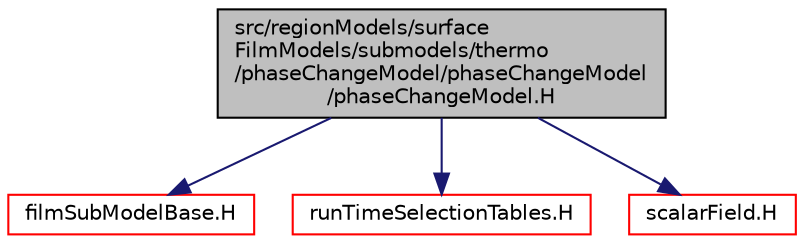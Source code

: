 digraph "src/regionModels/surfaceFilmModels/submodels/thermo/phaseChangeModel/phaseChangeModel/phaseChangeModel.H"
{
  bgcolor="transparent";
  edge [fontname="Helvetica",fontsize="10",labelfontname="Helvetica",labelfontsize="10"];
  node [fontname="Helvetica",fontsize="10",shape=record];
  Node0 [label="src/regionModels/surface\lFilmModels/submodels/thermo\l/phaseChangeModel/phaseChangeModel\l/phaseChangeModel.H",height=0.2,width=0.4,color="black", fillcolor="grey75", style="filled", fontcolor="black"];
  Node0 -> Node1 [color="midnightblue",fontsize="10",style="solid",fontname="Helvetica"];
  Node1 [label="filmSubModelBase.H",height=0.2,width=0.4,color="red",URL="$a14231.html"];
  Node0 -> Node73 [color="midnightblue",fontsize="10",style="solid",fontname="Helvetica"];
  Node73 [label="runTimeSelectionTables.H",height=0.2,width=0.4,color="red",URL="$a09992.html",tooltip="Macros to ease declaration of run-time selection tables. "];
  Node0 -> Node112 [color="midnightblue",fontsize="10",style="solid",fontname="Helvetica"];
  Node112 [label="scalarField.H",height=0.2,width=0.4,color="red",URL="$a10370.html"];
}
